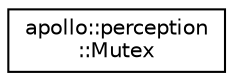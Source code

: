 digraph "Graphical Class Hierarchy"
{
  edge [fontname="Helvetica",fontsize="10",labelfontname="Helvetica",labelfontsize="10"];
  node [fontname="Helvetica",fontsize="10",shape=record];
  rankdir="LR";
  Node1 [label="apollo::perception\l::Mutex",height=0.2,width=0.4,color="black", fillcolor="white", style="filled",URL="$classapollo_1_1perception_1_1Mutex.html"];
}
